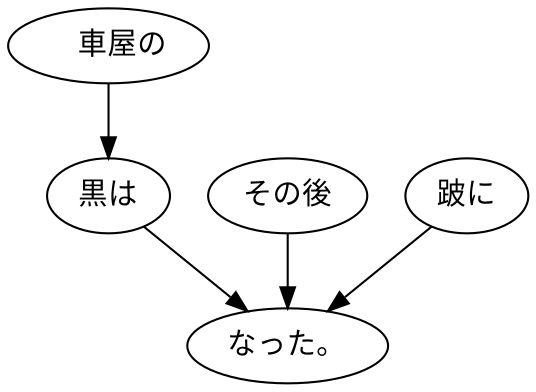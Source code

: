 digraph graph320 {
	node0 [label="　車屋の"];
	node1 [label="黒は"];
	node2 [label="その後"];
	node3 [label="跛に"];
	node4 [label="なった。"];
	node0 -> node1;
	node1 -> node4;
	node2 -> node4;
	node3 -> node4;
}
